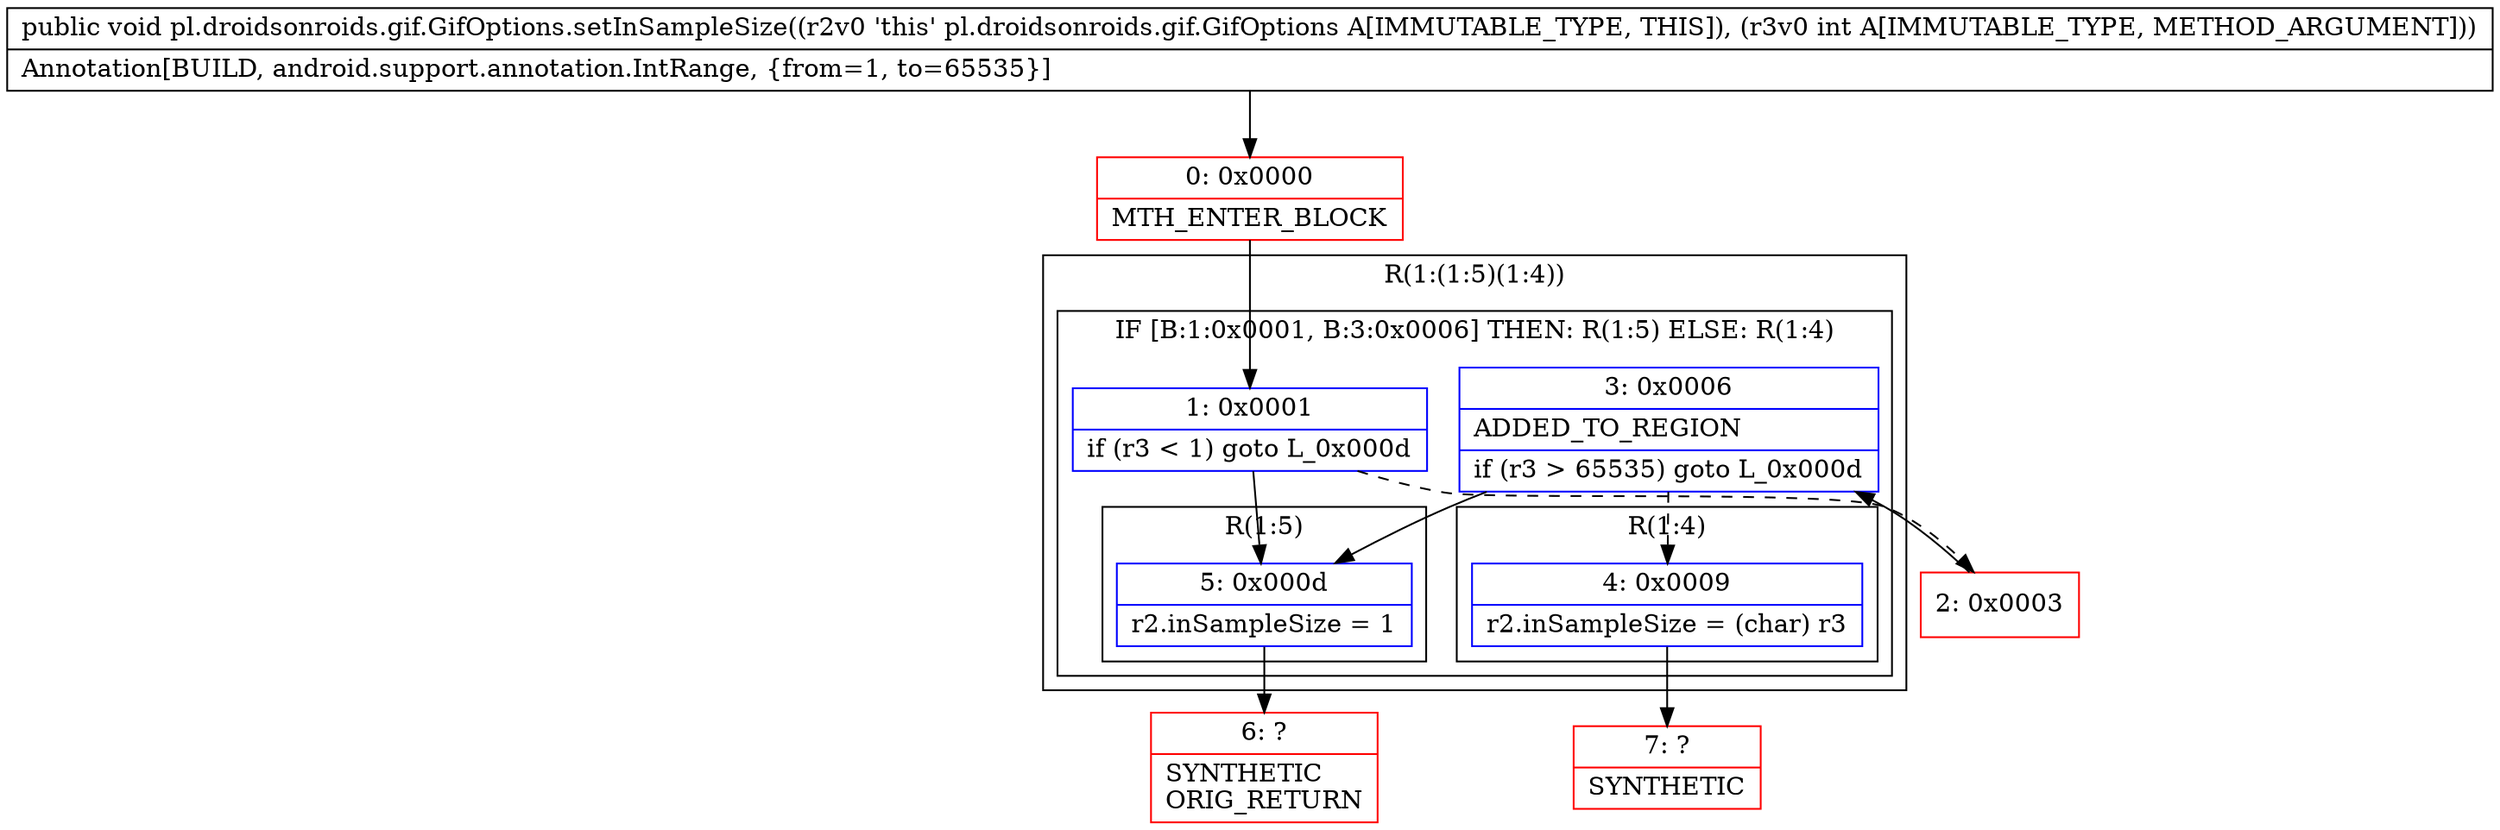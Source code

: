 digraph "CFG forpl.droidsonroids.gif.GifOptions.setInSampleSize(I)V" {
subgraph cluster_Region_787904459 {
label = "R(1:(1:5)(1:4))";
node [shape=record,color=blue];
subgraph cluster_IfRegion_644972601 {
label = "IF [B:1:0x0001, B:3:0x0006] THEN: R(1:5) ELSE: R(1:4)";
node [shape=record,color=blue];
Node_1 [shape=record,label="{1\:\ 0x0001|if (r3 \< 1) goto L_0x000d\l}"];
Node_3 [shape=record,label="{3\:\ 0x0006|ADDED_TO_REGION\l|if (r3 \> 65535) goto L_0x000d\l}"];
subgraph cluster_Region_1123006839 {
label = "R(1:5)";
node [shape=record,color=blue];
Node_5 [shape=record,label="{5\:\ 0x000d|r2.inSampleSize = 1\l}"];
}
subgraph cluster_Region_1980621049 {
label = "R(1:4)";
node [shape=record,color=blue];
Node_4 [shape=record,label="{4\:\ 0x0009|r2.inSampleSize = (char) r3\l}"];
}
}
}
Node_0 [shape=record,color=red,label="{0\:\ 0x0000|MTH_ENTER_BLOCK\l}"];
Node_2 [shape=record,color=red,label="{2\:\ 0x0003}"];
Node_6 [shape=record,color=red,label="{6\:\ ?|SYNTHETIC\lORIG_RETURN\l}"];
Node_7 [shape=record,color=red,label="{7\:\ ?|SYNTHETIC\l}"];
MethodNode[shape=record,label="{public void pl.droidsonroids.gif.GifOptions.setInSampleSize((r2v0 'this' pl.droidsonroids.gif.GifOptions A[IMMUTABLE_TYPE, THIS]), (r3v0 int A[IMMUTABLE_TYPE, METHOD_ARGUMENT]))  | Annotation[BUILD, android.support.annotation.IntRange, \{from=1, to=65535\}]\l}"];
MethodNode -> Node_0;
Node_1 -> Node_2[style=dashed];
Node_1 -> Node_5;
Node_3 -> Node_4[style=dashed];
Node_3 -> Node_5;
Node_5 -> Node_6;
Node_4 -> Node_7;
Node_0 -> Node_1;
Node_2 -> Node_3;
}


